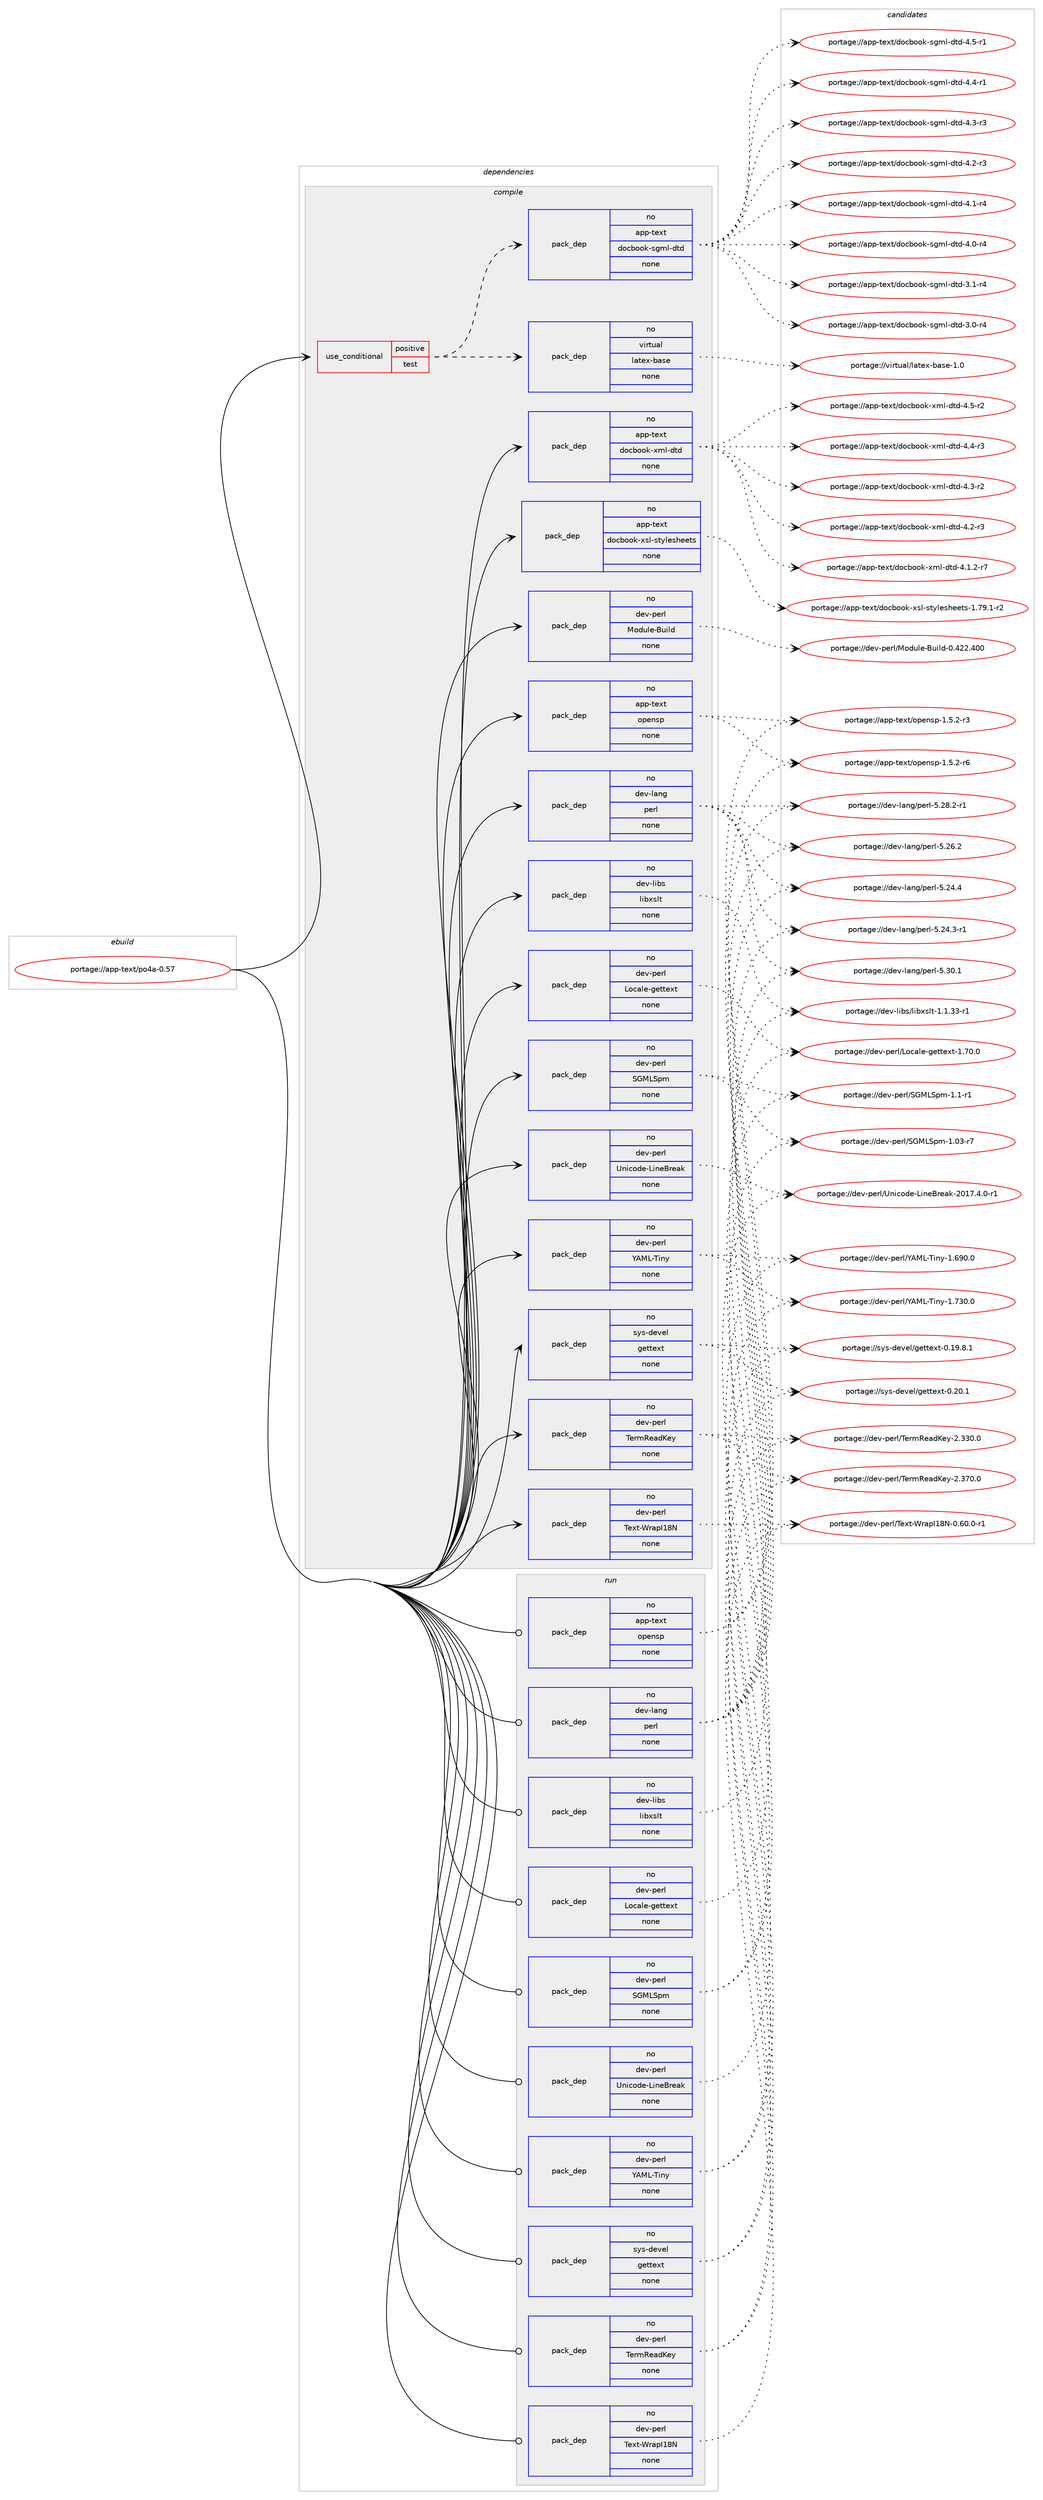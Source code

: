 digraph prolog {

# *************
# Graph options
# *************

newrank=true;
concentrate=true;
compound=true;
graph [rankdir=LR,fontname=Helvetica,fontsize=10,ranksep=1.5];#, ranksep=2.5, nodesep=0.2];
edge  [arrowhead=vee];
node  [fontname=Helvetica,fontsize=10];

# **********
# The ebuild
# **********

subgraph cluster_leftcol {
color=gray;
label=<<i>ebuild</i>>;
id [label="portage://app-text/po4a-0.57", color=red, width=4, href="../app-text/po4a-0.57.svg"];
}

# ****************
# The dependencies
# ****************

subgraph cluster_midcol {
color=gray;
label=<<i>dependencies</i>>;
subgraph cluster_compile {
fillcolor="#eeeeee";
style=filled;
label=<<i>compile</i>>;
subgraph cond139860 {
dependency593708 [label=<<TABLE BORDER="0" CELLBORDER="1" CELLSPACING="0" CELLPADDING="4"><TR><TD ROWSPAN="3" CELLPADDING="10">use_conditional</TD></TR><TR><TD>positive</TD></TR><TR><TD>test</TD></TR></TABLE>>, shape=none, color=red];
subgraph pack445938 {
dependency593709 [label=<<TABLE BORDER="0" CELLBORDER="1" CELLSPACING="0" CELLPADDING="4" WIDTH="220"><TR><TD ROWSPAN="6" CELLPADDING="30">pack_dep</TD></TR><TR><TD WIDTH="110">no</TD></TR><TR><TD>app-text</TD></TR><TR><TD>docbook-sgml-dtd</TD></TR><TR><TD>none</TD></TR><TR><TD></TD></TR></TABLE>>, shape=none, color=blue];
}
dependency593708:e -> dependency593709:w [weight=20,style="dashed",arrowhead="vee"];
subgraph pack445939 {
dependency593710 [label=<<TABLE BORDER="0" CELLBORDER="1" CELLSPACING="0" CELLPADDING="4" WIDTH="220"><TR><TD ROWSPAN="6" CELLPADDING="30">pack_dep</TD></TR><TR><TD WIDTH="110">no</TD></TR><TR><TD>virtual</TD></TR><TR><TD>latex-base</TD></TR><TR><TD>none</TD></TR><TR><TD></TD></TR></TABLE>>, shape=none, color=blue];
}
dependency593708:e -> dependency593710:w [weight=20,style="dashed",arrowhead="vee"];
}
id:e -> dependency593708:w [weight=20,style="solid",arrowhead="vee"];
subgraph pack445940 {
dependency593711 [label=<<TABLE BORDER="0" CELLBORDER="1" CELLSPACING="0" CELLPADDING="4" WIDTH="220"><TR><TD ROWSPAN="6" CELLPADDING="30">pack_dep</TD></TR><TR><TD WIDTH="110">no</TD></TR><TR><TD>app-text</TD></TR><TR><TD>docbook-xml-dtd</TD></TR><TR><TD>none</TD></TR><TR><TD></TD></TR></TABLE>>, shape=none, color=blue];
}
id:e -> dependency593711:w [weight=20,style="solid",arrowhead="vee"];
subgraph pack445941 {
dependency593712 [label=<<TABLE BORDER="0" CELLBORDER="1" CELLSPACING="0" CELLPADDING="4" WIDTH="220"><TR><TD ROWSPAN="6" CELLPADDING="30">pack_dep</TD></TR><TR><TD WIDTH="110">no</TD></TR><TR><TD>app-text</TD></TR><TR><TD>docbook-xsl-stylesheets</TD></TR><TR><TD>none</TD></TR><TR><TD></TD></TR></TABLE>>, shape=none, color=blue];
}
id:e -> dependency593712:w [weight=20,style="solid",arrowhead="vee"];
subgraph pack445942 {
dependency593713 [label=<<TABLE BORDER="0" CELLBORDER="1" CELLSPACING="0" CELLPADDING="4" WIDTH="220"><TR><TD ROWSPAN="6" CELLPADDING="30">pack_dep</TD></TR><TR><TD WIDTH="110">no</TD></TR><TR><TD>app-text</TD></TR><TR><TD>opensp</TD></TR><TR><TD>none</TD></TR><TR><TD></TD></TR></TABLE>>, shape=none, color=blue];
}
id:e -> dependency593713:w [weight=20,style="solid",arrowhead="vee"];
subgraph pack445943 {
dependency593714 [label=<<TABLE BORDER="0" CELLBORDER="1" CELLSPACING="0" CELLPADDING="4" WIDTH="220"><TR><TD ROWSPAN="6" CELLPADDING="30">pack_dep</TD></TR><TR><TD WIDTH="110">no</TD></TR><TR><TD>dev-lang</TD></TR><TR><TD>perl</TD></TR><TR><TD>none</TD></TR><TR><TD></TD></TR></TABLE>>, shape=none, color=blue];
}
id:e -> dependency593714:w [weight=20,style="solid",arrowhead="vee"];
subgraph pack445944 {
dependency593715 [label=<<TABLE BORDER="0" CELLBORDER="1" CELLSPACING="0" CELLPADDING="4" WIDTH="220"><TR><TD ROWSPAN="6" CELLPADDING="30">pack_dep</TD></TR><TR><TD WIDTH="110">no</TD></TR><TR><TD>dev-libs</TD></TR><TR><TD>libxslt</TD></TR><TR><TD>none</TD></TR><TR><TD></TD></TR></TABLE>>, shape=none, color=blue];
}
id:e -> dependency593715:w [weight=20,style="solid",arrowhead="vee"];
subgraph pack445945 {
dependency593716 [label=<<TABLE BORDER="0" CELLBORDER="1" CELLSPACING="0" CELLPADDING="4" WIDTH="220"><TR><TD ROWSPAN="6" CELLPADDING="30">pack_dep</TD></TR><TR><TD WIDTH="110">no</TD></TR><TR><TD>dev-perl</TD></TR><TR><TD>Locale-gettext</TD></TR><TR><TD>none</TD></TR><TR><TD></TD></TR></TABLE>>, shape=none, color=blue];
}
id:e -> dependency593716:w [weight=20,style="solid",arrowhead="vee"];
subgraph pack445946 {
dependency593717 [label=<<TABLE BORDER="0" CELLBORDER="1" CELLSPACING="0" CELLPADDING="4" WIDTH="220"><TR><TD ROWSPAN="6" CELLPADDING="30">pack_dep</TD></TR><TR><TD WIDTH="110">no</TD></TR><TR><TD>dev-perl</TD></TR><TR><TD>Module-Build</TD></TR><TR><TD>none</TD></TR><TR><TD></TD></TR></TABLE>>, shape=none, color=blue];
}
id:e -> dependency593717:w [weight=20,style="solid",arrowhead="vee"];
subgraph pack445947 {
dependency593718 [label=<<TABLE BORDER="0" CELLBORDER="1" CELLSPACING="0" CELLPADDING="4" WIDTH="220"><TR><TD ROWSPAN="6" CELLPADDING="30">pack_dep</TD></TR><TR><TD WIDTH="110">no</TD></TR><TR><TD>dev-perl</TD></TR><TR><TD>SGMLSpm</TD></TR><TR><TD>none</TD></TR><TR><TD></TD></TR></TABLE>>, shape=none, color=blue];
}
id:e -> dependency593718:w [weight=20,style="solid",arrowhead="vee"];
subgraph pack445948 {
dependency593719 [label=<<TABLE BORDER="0" CELLBORDER="1" CELLSPACING="0" CELLPADDING="4" WIDTH="220"><TR><TD ROWSPAN="6" CELLPADDING="30">pack_dep</TD></TR><TR><TD WIDTH="110">no</TD></TR><TR><TD>dev-perl</TD></TR><TR><TD>TermReadKey</TD></TR><TR><TD>none</TD></TR><TR><TD></TD></TR></TABLE>>, shape=none, color=blue];
}
id:e -> dependency593719:w [weight=20,style="solid",arrowhead="vee"];
subgraph pack445949 {
dependency593720 [label=<<TABLE BORDER="0" CELLBORDER="1" CELLSPACING="0" CELLPADDING="4" WIDTH="220"><TR><TD ROWSPAN="6" CELLPADDING="30">pack_dep</TD></TR><TR><TD WIDTH="110">no</TD></TR><TR><TD>dev-perl</TD></TR><TR><TD>Text-WrapI18N</TD></TR><TR><TD>none</TD></TR><TR><TD></TD></TR></TABLE>>, shape=none, color=blue];
}
id:e -> dependency593720:w [weight=20,style="solid",arrowhead="vee"];
subgraph pack445950 {
dependency593721 [label=<<TABLE BORDER="0" CELLBORDER="1" CELLSPACING="0" CELLPADDING="4" WIDTH="220"><TR><TD ROWSPAN="6" CELLPADDING="30">pack_dep</TD></TR><TR><TD WIDTH="110">no</TD></TR><TR><TD>dev-perl</TD></TR><TR><TD>Unicode-LineBreak</TD></TR><TR><TD>none</TD></TR><TR><TD></TD></TR></TABLE>>, shape=none, color=blue];
}
id:e -> dependency593721:w [weight=20,style="solid",arrowhead="vee"];
subgraph pack445951 {
dependency593722 [label=<<TABLE BORDER="0" CELLBORDER="1" CELLSPACING="0" CELLPADDING="4" WIDTH="220"><TR><TD ROWSPAN="6" CELLPADDING="30">pack_dep</TD></TR><TR><TD WIDTH="110">no</TD></TR><TR><TD>dev-perl</TD></TR><TR><TD>YAML-Tiny</TD></TR><TR><TD>none</TD></TR><TR><TD></TD></TR></TABLE>>, shape=none, color=blue];
}
id:e -> dependency593722:w [weight=20,style="solid",arrowhead="vee"];
subgraph pack445952 {
dependency593723 [label=<<TABLE BORDER="0" CELLBORDER="1" CELLSPACING="0" CELLPADDING="4" WIDTH="220"><TR><TD ROWSPAN="6" CELLPADDING="30">pack_dep</TD></TR><TR><TD WIDTH="110">no</TD></TR><TR><TD>sys-devel</TD></TR><TR><TD>gettext</TD></TR><TR><TD>none</TD></TR><TR><TD></TD></TR></TABLE>>, shape=none, color=blue];
}
id:e -> dependency593723:w [weight=20,style="solid",arrowhead="vee"];
}
subgraph cluster_compileandrun {
fillcolor="#eeeeee";
style=filled;
label=<<i>compile and run</i>>;
}
subgraph cluster_run {
fillcolor="#eeeeee";
style=filled;
label=<<i>run</i>>;
subgraph pack445953 {
dependency593724 [label=<<TABLE BORDER="0" CELLBORDER="1" CELLSPACING="0" CELLPADDING="4" WIDTH="220"><TR><TD ROWSPAN="6" CELLPADDING="30">pack_dep</TD></TR><TR><TD WIDTH="110">no</TD></TR><TR><TD>app-text</TD></TR><TR><TD>opensp</TD></TR><TR><TD>none</TD></TR><TR><TD></TD></TR></TABLE>>, shape=none, color=blue];
}
id:e -> dependency593724:w [weight=20,style="solid",arrowhead="odot"];
subgraph pack445954 {
dependency593725 [label=<<TABLE BORDER="0" CELLBORDER="1" CELLSPACING="0" CELLPADDING="4" WIDTH="220"><TR><TD ROWSPAN="6" CELLPADDING="30">pack_dep</TD></TR><TR><TD WIDTH="110">no</TD></TR><TR><TD>dev-lang</TD></TR><TR><TD>perl</TD></TR><TR><TD>none</TD></TR><TR><TD></TD></TR></TABLE>>, shape=none, color=blue];
}
id:e -> dependency593725:w [weight=20,style="solid",arrowhead="odot"];
subgraph pack445955 {
dependency593726 [label=<<TABLE BORDER="0" CELLBORDER="1" CELLSPACING="0" CELLPADDING="4" WIDTH="220"><TR><TD ROWSPAN="6" CELLPADDING="30">pack_dep</TD></TR><TR><TD WIDTH="110">no</TD></TR><TR><TD>dev-libs</TD></TR><TR><TD>libxslt</TD></TR><TR><TD>none</TD></TR><TR><TD></TD></TR></TABLE>>, shape=none, color=blue];
}
id:e -> dependency593726:w [weight=20,style="solid",arrowhead="odot"];
subgraph pack445956 {
dependency593727 [label=<<TABLE BORDER="0" CELLBORDER="1" CELLSPACING="0" CELLPADDING="4" WIDTH="220"><TR><TD ROWSPAN="6" CELLPADDING="30">pack_dep</TD></TR><TR><TD WIDTH="110">no</TD></TR><TR><TD>dev-perl</TD></TR><TR><TD>Locale-gettext</TD></TR><TR><TD>none</TD></TR><TR><TD></TD></TR></TABLE>>, shape=none, color=blue];
}
id:e -> dependency593727:w [weight=20,style="solid",arrowhead="odot"];
subgraph pack445957 {
dependency593728 [label=<<TABLE BORDER="0" CELLBORDER="1" CELLSPACING="0" CELLPADDING="4" WIDTH="220"><TR><TD ROWSPAN="6" CELLPADDING="30">pack_dep</TD></TR><TR><TD WIDTH="110">no</TD></TR><TR><TD>dev-perl</TD></TR><TR><TD>SGMLSpm</TD></TR><TR><TD>none</TD></TR><TR><TD></TD></TR></TABLE>>, shape=none, color=blue];
}
id:e -> dependency593728:w [weight=20,style="solid",arrowhead="odot"];
subgraph pack445958 {
dependency593729 [label=<<TABLE BORDER="0" CELLBORDER="1" CELLSPACING="0" CELLPADDING="4" WIDTH="220"><TR><TD ROWSPAN="6" CELLPADDING="30">pack_dep</TD></TR><TR><TD WIDTH="110">no</TD></TR><TR><TD>dev-perl</TD></TR><TR><TD>TermReadKey</TD></TR><TR><TD>none</TD></TR><TR><TD></TD></TR></TABLE>>, shape=none, color=blue];
}
id:e -> dependency593729:w [weight=20,style="solid",arrowhead="odot"];
subgraph pack445959 {
dependency593730 [label=<<TABLE BORDER="0" CELLBORDER="1" CELLSPACING="0" CELLPADDING="4" WIDTH="220"><TR><TD ROWSPAN="6" CELLPADDING="30">pack_dep</TD></TR><TR><TD WIDTH="110">no</TD></TR><TR><TD>dev-perl</TD></TR><TR><TD>Text-WrapI18N</TD></TR><TR><TD>none</TD></TR><TR><TD></TD></TR></TABLE>>, shape=none, color=blue];
}
id:e -> dependency593730:w [weight=20,style="solid",arrowhead="odot"];
subgraph pack445960 {
dependency593731 [label=<<TABLE BORDER="0" CELLBORDER="1" CELLSPACING="0" CELLPADDING="4" WIDTH="220"><TR><TD ROWSPAN="6" CELLPADDING="30">pack_dep</TD></TR><TR><TD WIDTH="110">no</TD></TR><TR><TD>dev-perl</TD></TR><TR><TD>Unicode-LineBreak</TD></TR><TR><TD>none</TD></TR><TR><TD></TD></TR></TABLE>>, shape=none, color=blue];
}
id:e -> dependency593731:w [weight=20,style="solid",arrowhead="odot"];
subgraph pack445961 {
dependency593732 [label=<<TABLE BORDER="0" CELLBORDER="1" CELLSPACING="0" CELLPADDING="4" WIDTH="220"><TR><TD ROWSPAN="6" CELLPADDING="30">pack_dep</TD></TR><TR><TD WIDTH="110">no</TD></TR><TR><TD>dev-perl</TD></TR><TR><TD>YAML-Tiny</TD></TR><TR><TD>none</TD></TR><TR><TD></TD></TR></TABLE>>, shape=none, color=blue];
}
id:e -> dependency593732:w [weight=20,style="solid",arrowhead="odot"];
subgraph pack445962 {
dependency593733 [label=<<TABLE BORDER="0" CELLBORDER="1" CELLSPACING="0" CELLPADDING="4" WIDTH="220"><TR><TD ROWSPAN="6" CELLPADDING="30">pack_dep</TD></TR><TR><TD WIDTH="110">no</TD></TR><TR><TD>sys-devel</TD></TR><TR><TD>gettext</TD></TR><TR><TD>none</TD></TR><TR><TD></TD></TR></TABLE>>, shape=none, color=blue];
}
id:e -> dependency593733:w [weight=20,style="solid",arrowhead="odot"];
}
}

# **************
# The candidates
# **************

subgraph cluster_choices {
rank=same;
color=gray;
label=<<i>candidates</i>>;

subgraph choice445938 {
color=black;
nodesep=1;
choice97112112451161011201164710011199981111111074511510310910845100116100455246534511449 [label="portage://app-text/docbook-sgml-dtd-4.5-r1", color=red, width=4,href="../app-text/docbook-sgml-dtd-4.5-r1.svg"];
choice97112112451161011201164710011199981111111074511510310910845100116100455246524511449 [label="portage://app-text/docbook-sgml-dtd-4.4-r1", color=red, width=4,href="../app-text/docbook-sgml-dtd-4.4-r1.svg"];
choice97112112451161011201164710011199981111111074511510310910845100116100455246514511451 [label="portage://app-text/docbook-sgml-dtd-4.3-r3", color=red, width=4,href="../app-text/docbook-sgml-dtd-4.3-r3.svg"];
choice97112112451161011201164710011199981111111074511510310910845100116100455246504511451 [label="portage://app-text/docbook-sgml-dtd-4.2-r3", color=red, width=4,href="../app-text/docbook-sgml-dtd-4.2-r3.svg"];
choice97112112451161011201164710011199981111111074511510310910845100116100455246494511452 [label="portage://app-text/docbook-sgml-dtd-4.1-r4", color=red, width=4,href="../app-text/docbook-sgml-dtd-4.1-r4.svg"];
choice97112112451161011201164710011199981111111074511510310910845100116100455246484511452 [label="portage://app-text/docbook-sgml-dtd-4.0-r4", color=red, width=4,href="../app-text/docbook-sgml-dtd-4.0-r4.svg"];
choice97112112451161011201164710011199981111111074511510310910845100116100455146494511452 [label="portage://app-text/docbook-sgml-dtd-3.1-r4", color=red, width=4,href="../app-text/docbook-sgml-dtd-3.1-r4.svg"];
choice97112112451161011201164710011199981111111074511510310910845100116100455146484511452 [label="portage://app-text/docbook-sgml-dtd-3.0-r4", color=red, width=4,href="../app-text/docbook-sgml-dtd-3.0-r4.svg"];
dependency593709:e -> choice97112112451161011201164710011199981111111074511510310910845100116100455246534511449:w [style=dotted,weight="100"];
dependency593709:e -> choice97112112451161011201164710011199981111111074511510310910845100116100455246524511449:w [style=dotted,weight="100"];
dependency593709:e -> choice97112112451161011201164710011199981111111074511510310910845100116100455246514511451:w [style=dotted,weight="100"];
dependency593709:e -> choice97112112451161011201164710011199981111111074511510310910845100116100455246504511451:w [style=dotted,weight="100"];
dependency593709:e -> choice97112112451161011201164710011199981111111074511510310910845100116100455246494511452:w [style=dotted,weight="100"];
dependency593709:e -> choice97112112451161011201164710011199981111111074511510310910845100116100455246484511452:w [style=dotted,weight="100"];
dependency593709:e -> choice97112112451161011201164710011199981111111074511510310910845100116100455146494511452:w [style=dotted,weight="100"];
dependency593709:e -> choice97112112451161011201164710011199981111111074511510310910845100116100455146484511452:w [style=dotted,weight="100"];
}
subgraph choice445939 {
color=black;
nodesep=1;
choice11810511411611797108471089711610112045989711510145494648 [label="portage://virtual/latex-base-1.0", color=red, width=4,href="../virtual/latex-base-1.0.svg"];
dependency593710:e -> choice11810511411611797108471089711610112045989711510145494648:w [style=dotted,weight="100"];
}
subgraph choice445940 {
color=black;
nodesep=1;
choice97112112451161011201164710011199981111111074512010910845100116100455246534511450 [label="portage://app-text/docbook-xml-dtd-4.5-r2", color=red, width=4,href="../app-text/docbook-xml-dtd-4.5-r2.svg"];
choice97112112451161011201164710011199981111111074512010910845100116100455246524511451 [label="portage://app-text/docbook-xml-dtd-4.4-r3", color=red, width=4,href="../app-text/docbook-xml-dtd-4.4-r3.svg"];
choice97112112451161011201164710011199981111111074512010910845100116100455246514511450 [label="portage://app-text/docbook-xml-dtd-4.3-r2", color=red, width=4,href="../app-text/docbook-xml-dtd-4.3-r2.svg"];
choice97112112451161011201164710011199981111111074512010910845100116100455246504511451 [label="portage://app-text/docbook-xml-dtd-4.2-r3", color=red, width=4,href="../app-text/docbook-xml-dtd-4.2-r3.svg"];
choice971121124511610112011647100111999811111110745120109108451001161004552464946504511455 [label="portage://app-text/docbook-xml-dtd-4.1.2-r7", color=red, width=4,href="../app-text/docbook-xml-dtd-4.1.2-r7.svg"];
dependency593711:e -> choice97112112451161011201164710011199981111111074512010910845100116100455246534511450:w [style=dotted,weight="100"];
dependency593711:e -> choice97112112451161011201164710011199981111111074512010910845100116100455246524511451:w [style=dotted,weight="100"];
dependency593711:e -> choice97112112451161011201164710011199981111111074512010910845100116100455246514511450:w [style=dotted,weight="100"];
dependency593711:e -> choice97112112451161011201164710011199981111111074512010910845100116100455246504511451:w [style=dotted,weight="100"];
dependency593711:e -> choice971121124511610112011647100111999811111110745120109108451001161004552464946504511455:w [style=dotted,weight="100"];
}
subgraph choice445941 {
color=black;
nodesep=1;
choice97112112451161011201164710011199981111111074512011510845115116121108101115104101101116115454946555746494511450 [label="portage://app-text/docbook-xsl-stylesheets-1.79.1-r2", color=red, width=4,href="../app-text/docbook-xsl-stylesheets-1.79.1-r2.svg"];
dependency593712:e -> choice97112112451161011201164710011199981111111074512011510845115116121108101115104101101116115454946555746494511450:w [style=dotted,weight="100"];
}
subgraph choice445942 {
color=black;
nodesep=1;
choice9711211245116101120116471111121011101151124549465346504511454 [label="portage://app-text/opensp-1.5.2-r6", color=red, width=4,href="../app-text/opensp-1.5.2-r6.svg"];
choice9711211245116101120116471111121011101151124549465346504511451 [label="portage://app-text/opensp-1.5.2-r3", color=red, width=4,href="../app-text/opensp-1.5.2-r3.svg"];
dependency593713:e -> choice9711211245116101120116471111121011101151124549465346504511454:w [style=dotted,weight="100"];
dependency593713:e -> choice9711211245116101120116471111121011101151124549465346504511451:w [style=dotted,weight="100"];
}
subgraph choice445943 {
color=black;
nodesep=1;
choice10010111845108971101034711210111410845534651484649 [label="portage://dev-lang/perl-5.30.1", color=red, width=4,href="../dev-lang/perl-5.30.1.svg"];
choice100101118451089711010347112101114108455346505646504511449 [label="portage://dev-lang/perl-5.28.2-r1", color=red, width=4,href="../dev-lang/perl-5.28.2-r1.svg"];
choice10010111845108971101034711210111410845534650544650 [label="portage://dev-lang/perl-5.26.2", color=red, width=4,href="../dev-lang/perl-5.26.2.svg"];
choice10010111845108971101034711210111410845534650524652 [label="portage://dev-lang/perl-5.24.4", color=red, width=4,href="../dev-lang/perl-5.24.4.svg"];
choice100101118451089711010347112101114108455346505246514511449 [label="portage://dev-lang/perl-5.24.3-r1", color=red, width=4,href="../dev-lang/perl-5.24.3-r1.svg"];
dependency593714:e -> choice10010111845108971101034711210111410845534651484649:w [style=dotted,weight="100"];
dependency593714:e -> choice100101118451089711010347112101114108455346505646504511449:w [style=dotted,weight="100"];
dependency593714:e -> choice10010111845108971101034711210111410845534650544650:w [style=dotted,weight="100"];
dependency593714:e -> choice10010111845108971101034711210111410845534650524652:w [style=dotted,weight="100"];
dependency593714:e -> choice100101118451089711010347112101114108455346505246514511449:w [style=dotted,weight="100"];
}
subgraph choice445944 {
color=black;
nodesep=1;
choice10010111845108105981154710810598120115108116454946494651514511449 [label="portage://dev-libs/libxslt-1.1.33-r1", color=red, width=4,href="../dev-libs/libxslt-1.1.33-r1.svg"];
dependency593715:e -> choice10010111845108105981154710810598120115108116454946494651514511449:w [style=dotted,weight="100"];
}
subgraph choice445945 {
color=black;
nodesep=1;
choice10010111845112101114108477611199971081014510310111611610112011645494655484648 [label="portage://dev-perl/Locale-gettext-1.70.0", color=red, width=4,href="../dev-perl/Locale-gettext-1.70.0.svg"];
dependency593716:e -> choice10010111845112101114108477611199971081014510310111611610112011645494655484648:w [style=dotted,weight="100"];
}
subgraph choice445946 {
color=black;
nodesep=1;
choice100101118451121011141084777111100117108101456611710510810045484652505046524848 [label="portage://dev-perl/Module-Build-0.422.400", color=red, width=4,href="../dev-perl/Module-Build-0.422.400.svg"];
dependency593717:e -> choice100101118451121011141084777111100117108101456611710510810045484652505046524848:w [style=dotted,weight="100"];
}
subgraph choice445947 {
color=black;
nodesep=1;
choice10010111845112101114108478371777683112109454946494511449 [label="portage://dev-perl/SGMLSpm-1.1-r1", color=red, width=4,href="../dev-perl/SGMLSpm-1.1-r1.svg"];
choice1001011184511210111410847837177768311210945494648514511455 [label="portage://dev-perl/SGMLSpm-1.03-r7", color=red, width=4,href="../dev-perl/SGMLSpm-1.03-r7.svg"];
dependency593718:e -> choice10010111845112101114108478371777683112109454946494511449:w [style=dotted,weight="100"];
dependency593718:e -> choice1001011184511210111410847837177768311210945494648514511455:w [style=dotted,weight="100"];
}
subgraph choice445948 {
color=black;
nodesep=1;
choice1001011184511210111410847841011141098210197100751011214550465155484648 [label="portage://dev-perl/TermReadKey-2.370.0", color=red, width=4,href="../dev-perl/TermReadKey-2.370.0.svg"];
choice1001011184511210111410847841011141098210197100751011214550465151484648 [label="portage://dev-perl/TermReadKey-2.330.0", color=red, width=4,href="../dev-perl/TermReadKey-2.330.0.svg"];
dependency593719:e -> choice1001011184511210111410847841011141098210197100751011214550465155484648:w [style=dotted,weight="100"];
dependency593719:e -> choice1001011184511210111410847841011141098210197100751011214550465151484648:w [style=dotted,weight="100"];
}
subgraph choice445949 {
color=black;
nodesep=1;
choice10010111845112101114108478410112011645871149711273495678454846544846484511449 [label="portage://dev-perl/Text-WrapI18N-0.60.0-r1", color=red, width=4,href="../dev-perl/Text-WrapI18N-0.60.0-r1.svg"];
dependency593720:e -> choice10010111845112101114108478410112011645871149711273495678454846544846484511449:w [style=dotted,weight="100"];
}
subgraph choice445950 {
color=black;
nodesep=1;
choice10010111845112101114108478511010599111100101457610511010166114101971074550484955465246484511449 [label="portage://dev-perl/Unicode-LineBreak-2017.4.0-r1", color=red, width=4,href="../dev-perl/Unicode-LineBreak-2017.4.0-r1.svg"];
dependency593721:e -> choice10010111845112101114108478511010599111100101457610511010166114101971074550484955465246484511449:w [style=dotted,weight="100"];
}
subgraph choice445951 {
color=black;
nodesep=1;
choice10010111845112101114108478965777645841051101214549465551484648 [label="portage://dev-perl/YAML-Tiny-1.730.0", color=red, width=4,href="../dev-perl/YAML-Tiny-1.730.0.svg"];
choice10010111845112101114108478965777645841051101214549465457484648 [label="portage://dev-perl/YAML-Tiny-1.690.0", color=red, width=4,href="../dev-perl/YAML-Tiny-1.690.0.svg"];
dependency593722:e -> choice10010111845112101114108478965777645841051101214549465551484648:w [style=dotted,weight="100"];
dependency593722:e -> choice10010111845112101114108478965777645841051101214549465457484648:w [style=dotted,weight="100"];
}
subgraph choice445952 {
color=black;
nodesep=1;
choice115121115451001011181011084710310111611610112011645484650484649 [label="portage://sys-devel/gettext-0.20.1", color=red, width=4,href="../sys-devel/gettext-0.20.1.svg"];
choice1151211154510010111810110847103101116116101120116454846495746564649 [label="portage://sys-devel/gettext-0.19.8.1", color=red, width=4,href="../sys-devel/gettext-0.19.8.1.svg"];
dependency593723:e -> choice115121115451001011181011084710310111611610112011645484650484649:w [style=dotted,weight="100"];
dependency593723:e -> choice1151211154510010111810110847103101116116101120116454846495746564649:w [style=dotted,weight="100"];
}
subgraph choice445953 {
color=black;
nodesep=1;
choice9711211245116101120116471111121011101151124549465346504511454 [label="portage://app-text/opensp-1.5.2-r6", color=red, width=4,href="../app-text/opensp-1.5.2-r6.svg"];
choice9711211245116101120116471111121011101151124549465346504511451 [label="portage://app-text/opensp-1.5.2-r3", color=red, width=4,href="../app-text/opensp-1.5.2-r3.svg"];
dependency593724:e -> choice9711211245116101120116471111121011101151124549465346504511454:w [style=dotted,weight="100"];
dependency593724:e -> choice9711211245116101120116471111121011101151124549465346504511451:w [style=dotted,weight="100"];
}
subgraph choice445954 {
color=black;
nodesep=1;
choice10010111845108971101034711210111410845534651484649 [label="portage://dev-lang/perl-5.30.1", color=red, width=4,href="../dev-lang/perl-5.30.1.svg"];
choice100101118451089711010347112101114108455346505646504511449 [label="portage://dev-lang/perl-5.28.2-r1", color=red, width=4,href="../dev-lang/perl-5.28.2-r1.svg"];
choice10010111845108971101034711210111410845534650544650 [label="portage://dev-lang/perl-5.26.2", color=red, width=4,href="../dev-lang/perl-5.26.2.svg"];
choice10010111845108971101034711210111410845534650524652 [label="portage://dev-lang/perl-5.24.4", color=red, width=4,href="../dev-lang/perl-5.24.4.svg"];
choice100101118451089711010347112101114108455346505246514511449 [label="portage://dev-lang/perl-5.24.3-r1", color=red, width=4,href="../dev-lang/perl-5.24.3-r1.svg"];
dependency593725:e -> choice10010111845108971101034711210111410845534651484649:w [style=dotted,weight="100"];
dependency593725:e -> choice100101118451089711010347112101114108455346505646504511449:w [style=dotted,weight="100"];
dependency593725:e -> choice10010111845108971101034711210111410845534650544650:w [style=dotted,weight="100"];
dependency593725:e -> choice10010111845108971101034711210111410845534650524652:w [style=dotted,weight="100"];
dependency593725:e -> choice100101118451089711010347112101114108455346505246514511449:w [style=dotted,weight="100"];
}
subgraph choice445955 {
color=black;
nodesep=1;
choice10010111845108105981154710810598120115108116454946494651514511449 [label="portage://dev-libs/libxslt-1.1.33-r1", color=red, width=4,href="../dev-libs/libxslt-1.1.33-r1.svg"];
dependency593726:e -> choice10010111845108105981154710810598120115108116454946494651514511449:w [style=dotted,weight="100"];
}
subgraph choice445956 {
color=black;
nodesep=1;
choice10010111845112101114108477611199971081014510310111611610112011645494655484648 [label="portage://dev-perl/Locale-gettext-1.70.0", color=red, width=4,href="../dev-perl/Locale-gettext-1.70.0.svg"];
dependency593727:e -> choice10010111845112101114108477611199971081014510310111611610112011645494655484648:w [style=dotted,weight="100"];
}
subgraph choice445957 {
color=black;
nodesep=1;
choice10010111845112101114108478371777683112109454946494511449 [label="portage://dev-perl/SGMLSpm-1.1-r1", color=red, width=4,href="../dev-perl/SGMLSpm-1.1-r1.svg"];
choice1001011184511210111410847837177768311210945494648514511455 [label="portage://dev-perl/SGMLSpm-1.03-r7", color=red, width=4,href="../dev-perl/SGMLSpm-1.03-r7.svg"];
dependency593728:e -> choice10010111845112101114108478371777683112109454946494511449:w [style=dotted,weight="100"];
dependency593728:e -> choice1001011184511210111410847837177768311210945494648514511455:w [style=dotted,weight="100"];
}
subgraph choice445958 {
color=black;
nodesep=1;
choice1001011184511210111410847841011141098210197100751011214550465155484648 [label="portage://dev-perl/TermReadKey-2.370.0", color=red, width=4,href="../dev-perl/TermReadKey-2.370.0.svg"];
choice1001011184511210111410847841011141098210197100751011214550465151484648 [label="portage://dev-perl/TermReadKey-2.330.0", color=red, width=4,href="../dev-perl/TermReadKey-2.330.0.svg"];
dependency593729:e -> choice1001011184511210111410847841011141098210197100751011214550465155484648:w [style=dotted,weight="100"];
dependency593729:e -> choice1001011184511210111410847841011141098210197100751011214550465151484648:w [style=dotted,weight="100"];
}
subgraph choice445959 {
color=black;
nodesep=1;
choice10010111845112101114108478410112011645871149711273495678454846544846484511449 [label="portage://dev-perl/Text-WrapI18N-0.60.0-r1", color=red, width=4,href="../dev-perl/Text-WrapI18N-0.60.0-r1.svg"];
dependency593730:e -> choice10010111845112101114108478410112011645871149711273495678454846544846484511449:w [style=dotted,weight="100"];
}
subgraph choice445960 {
color=black;
nodesep=1;
choice10010111845112101114108478511010599111100101457610511010166114101971074550484955465246484511449 [label="portage://dev-perl/Unicode-LineBreak-2017.4.0-r1", color=red, width=4,href="../dev-perl/Unicode-LineBreak-2017.4.0-r1.svg"];
dependency593731:e -> choice10010111845112101114108478511010599111100101457610511010166114101971074550484955465246484511449:w [style=dotted,weight="100"];
}
subgraph choice445961 {
color=black;
nodesep=1;
choice10010111845112101114108478965777645841051101214549465551484648 [label="portage://dev-perl/YAML-Tiny-1.730.0", color=red, width=4,href="../dev-perl/YAML-Tiny-1.730.0.svg"];
choice10010111845112101114108478965777645841051101214549465457484648 [label="portage://dev-perl/YAML-Tiny-1.690.0", color=red, width=4,href="../dev-perl/YAML-Tiny-1.690.0.svg"];
dependency593732:e -> choice10010111845112101114108478965777645841051101214549465551484648:w [style=dotted,weight="100"];
dependency593732:e -> choice10010111845112101114108478965777645841051101214549465457484648:w [style=dotted,weight="100"];
}
subgraph choice445962 {
color=black;
nodesep=1;
choice115121115451001011181011084710310111611610112011645484650484649 [label="portage://sys-devel/gettext-0.20.1", color=red, width=4,href="../sys-devel/gettext-0.20.1.svg"];
choice1151211154510010111810110847103101116116101120116454846495746564649 [label="portage://sys-devel/gettext-0.19.8.1", color=red, width=4,href="../sys-devel/gettext-0.19.8.1.svg"];
dependency593733:e -> choice115121115451001011181011084710310111611610112011645484650484649:w [style=dotted,weight="100"];
dependency593733:e -> choice1151211154510010111810110847103101116116101120116454846495746564649:w [style=dotted,weight="100"];
}
}

}
